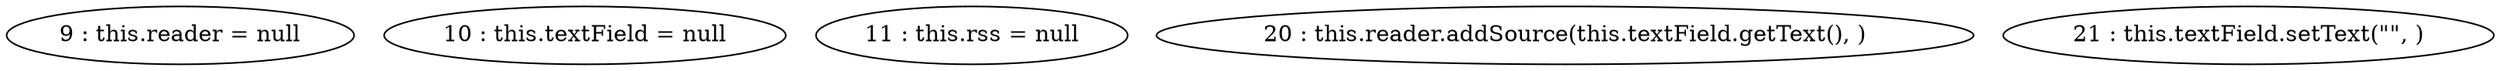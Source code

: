 digraph G {
"9 : this.reader = null"
"10 : this.textField = null"
"11 : this.rss = null"
"20 : this.reader.addSource(this.textField.getText(), )"
"21 : this.textField.setText(\"\", )"
}